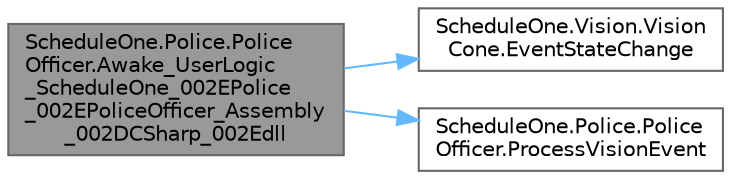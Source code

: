 digraph "ScheduleOne.Police.PoliceOfficer.Awake_UserLogic_ScheduleOne_002EPolice_002EPoliceOfficer_Assembly_002DCSharp_002Edll"
{
 // LATEX_PDF_SIZE
  bgcolor="transparent";
  edge [fontname=Helvetica,fontsize=10,labelfontname=Helvetica,labelfontsize=10];
  node [fontname=Helvetica,fontsize=10,shape=box,height=0.2,width=0.4];
  rankdir="LR";
  Node1 [id="Node000001",label="ScheduleOne.Police.Police\lOfficer.Awake_UserLogic\l_ScheduleOne_002EPolice\l_002EPoliceOfficer_Assembly\l_002DCSharp_002Edll",height=0.2,width=0.4,color="gray40", fillcolor="grey60", style="filled", fontcolor="black",tooltip="Awakes the user logic schedule one 002 e police 002 e police officer assembly 002 dc sharp 002 edll."];
  Node1 -> Node2 [id="edge1_Node000001_Node000002",color="steelblue1",style="solid",tooltip=" "];
  Node2 [id="Node000002",label="ScheduleOne.Vision.Vision\lCone.EventStateChange",height=0.2,width=0.4,color="grey40", fillcolor="white", style="filled",URL="$class_schedule_one_1_1_vision_1_1_vision_cone.html#a94ae0d0b9084d9d6fd97380c77b6dd1d",tooltip=" "];
  Node1 -> Node3 [id="edge2_Node000001_Node000003",color="steelblue1",style="solid",tooltip=" "];
  Node3 [id="Node000003",label="ScheduleOne.Police.Police\lOfficer.ProcessVisionEvent",height=0.2,width=0.4,color="grey40", fillcolor="white", style="filled",URL="$class_schedule_one_1_1_police_1_1_police_officer.html#a8b1ad0eee548528e411564efcc67eec2",tooltip="Processes the vision event."];
}
